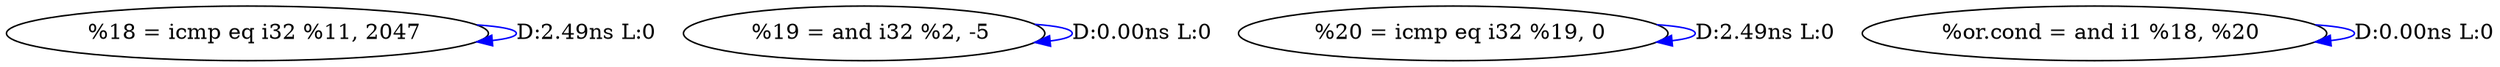 digraph {
Node0x40360c0[label="  %18 = icmp eq i32 %11, 2047"];
Node0x40360c0 -> Node0x40360c0[label="D:2.49ns L:0",color=blue];
Node0x40361a0[label="  %19 = and i32 %2, -5"];
Node0x40361a0 -> Node0x40361a0[label="D:0.00ns L:0",color=blue];
Node0x4036280[label="  %20 = icmp eq i32 %19, 0"];
Node0x4036280 -> Node0x4036280[label="D:2.49ns L:0",color=blue];
Node0x4036360[label="  %or.cond = and i1 %18, %20"];
Node0x4036360 -> Node0x4036360[label="D:0.00ns L:0",color=blue];
}
